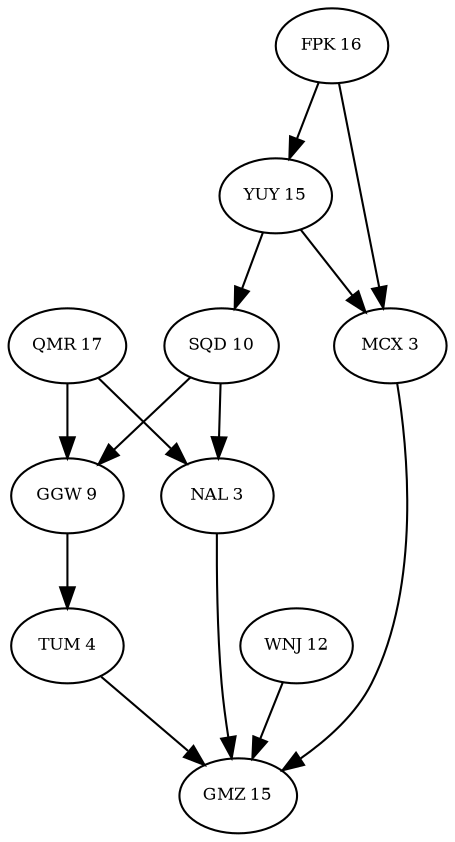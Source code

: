 digraph RGL__DirectedAdjacencyGraph {
    "NAL 3" [
        fontsize = 8,
        label = "NAL 3"
    ]

    "TUM 4" [
        fontsize = 8,
        label = "TUM 4"
    ]

    "GGW 9" [
        fontsize = 8,
        label = "GGW 9"
    ]

    "SQD 10" [
        fontsize = 8,
        label = "SQD 10"
    ]

    "YUY 15" [
        fontsize = 8,
        label = "YUY 15"
    ]

    "QMR 17" [
        fontsize = 8,
        label = "QMR 17"
    ]

    "FPK 16" [
        fontsize = 8,
        label = "FPK 16"
    ]

    "GMZ 15" [
        fontsize = 8,
        label = "GMZ 15"
    ]

    "WNJ 12" [
        fontsize = 8,
        label = "WNJ 12"
    ]

    "MCX 3" [
        fontsize = 8,
        label = "MCX 3"
    ]

    "NAL 3" -> "GMZ 15" [
        fontsize = 8
    ]

    "TUM 4" -> "GMZ 15" [
        fontsize = 8
    ]

    "GGW 9" -> "TUM 4" [
        fontsize = 8
    ]

    "SQD 10" -> "NAL 3" [
        fontsize = 8
    ]

    "SQD 10" -> "GGW 9" [
        fontsize = 8
    ]

    "YUY 15" -> "SQD 10" [
        fontsize = 8
    ]

    "YUY 15" -> "MCX 3" [
        fontsize = 8
    ]

    "QMR 17" -> "NAL 3" [
        fontsize = 8
    ]

    "QMR 17" -> "GGW 9" [
        fontsize = 8
    ]

    "FPK 16" -> "YUY 15" [
        fontsize = 8
    ]

    "FPK 16" -> "MCX 3" [
        fontsize = 8
    ]

    "WNJ 12" -> "GMZ 15" [
        fontsize = 8
    ]

    "MCX 3" -> "GMZ 15" [
        fontsize = 8
    ]
}
